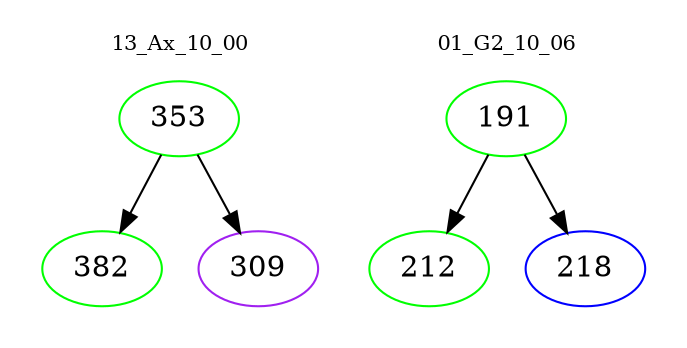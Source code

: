 digraph{
subgraph cluster_0 {
color = white
label = "13_Ax_10_00";
fontsize=10;
T0_353 [label="353", color="green"]
T0_353 -> T0_382 [color="black"]
T0_382 [label="382", color="green"]
T0_353 -> T0_309 [color="black"]
T0_309 [label="309", color="purple"]
}
subgraph cluster_1 {
color = white
label = "01_G2_10_06";
fontsize=10;
T1_191 [label="191", color="green"]
T1_191 -> T1_212 [color="black"]
T1_212 [label="212", color="green"]
T1_191 -> T1_218 [color="black"]
T1_218 [label="218", color="blue"]
}
}
